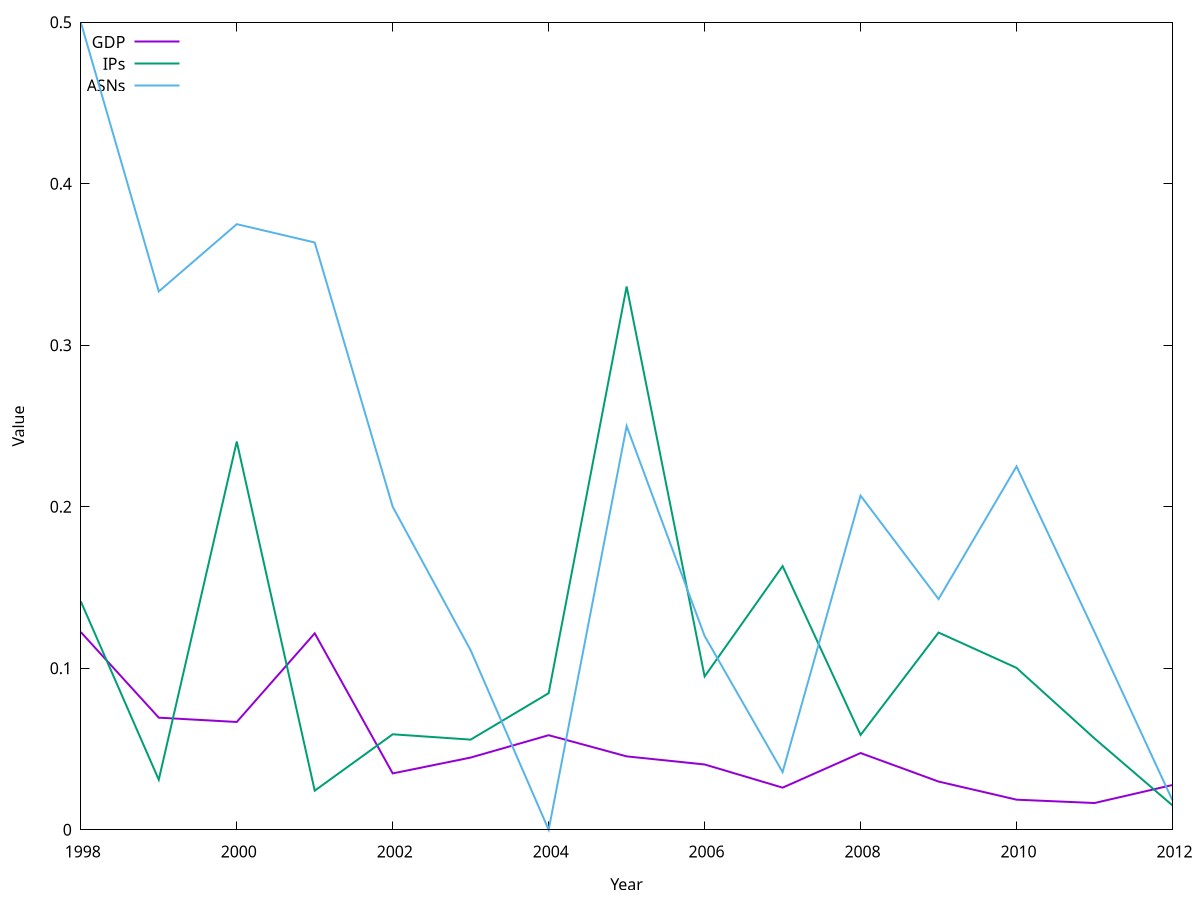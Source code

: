 set term png size 520,350 
set xlabel "Year"
set ylabel "Value"
set key top left
set output '~/Desktop/Graphs/percent_change_over_previous/'.'PR.png'
plot '-' using 1:2 title "GDP" with lines lw 2, \
	'-' using 1:2 title "IPs" with lines lw 2, \
	'-' using 1:2 title "ASNs" with lines lw 2
	 1998	0.12241890966443232
	 1999	0.06942646895684651
	 2000	0.06675195795370066
	 2001	0.12164921720527698
	 2002	0.03490925904519709
	 2003	0.044719647045683014
	 2004	0.05856174910126024
	 2005	0.045449380752187254
	 2006	0.040430388001304204
	 2007	0.026091901992873475
	 2008	0.04751654318194672
	 2009	0.029848054709375342
	 2010	0.018637975543620726
	 2011	0.016569683357128814
	 2012	0.027732831758761404
EOF
	 1998	0.1414364640883978
	 1999	0.030977734753146177
	 2000	0.2403755868544601
	 2001	0.024224072672218017
	 2002	0.059127864005912786
	 2003	0.055826936496859735
	 2004	0.08460013218770654
	 2005	0.33638025594149906
	 2006	0.0949327405380757
	 2007	0.1632525573284052
	 2008	0.05871428251773288
	 2009	0.12211772165275282
	 2010	0.10023920290810465
	 2011	0.05654369596850124
	 2012	0.015068537541722027
EOF
	 1998	0.5
	 1999	0.3333333333333333
	 2000	0.375
	 2001	0.36363636363636365
	 2002	0.2
	 2003	0.1111111111111111
	 2004	0.0
	 2005	0.25
	 2006	0.12
	 2007	0.03571428571428571
	 2008	0.20689655172413793
	 2009	0.14285714285714285
	 2010	0.225
	 2011	0.12244897959183673
	 2012	0.01818181818181818
EOF
unset output